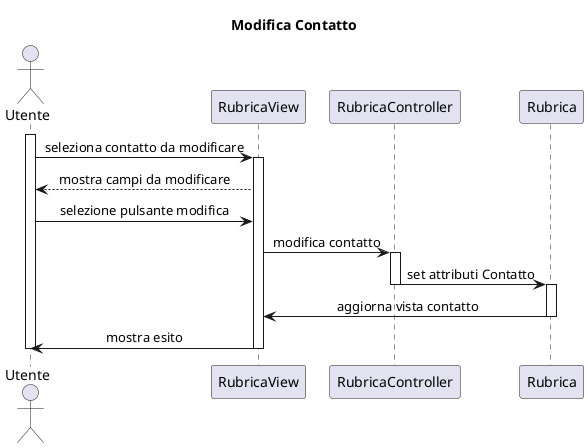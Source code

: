 @startuml 
title Modifica Contatto
actor Utente
activate Utente
skinparam sequenceMessageAlign center
Utente -> RubricaView : seleziona contatto da modificare
activate RubricaView
RubricaView --> Utente: mostra campi da modificare
Utente->RubricaView: selezione pulsante modifica
RubricaView->RubricaController: modifica contatto
activate RubricaController
RubricaController->Rubrica: set attributi Contatto
deactivate RubricaController
activate Rubrica
Rubrica->RubricaView: aggiorna vista contatto
deactivate Rubrica
RubricaView->Utente: mostra esito
deactivate Utente
deactivate RubricaView
@enduml